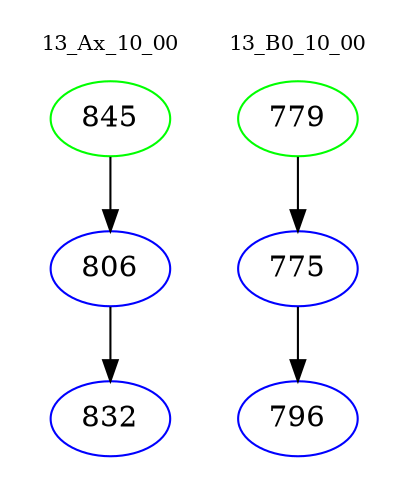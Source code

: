 digraph{
subgraph cluster_0 {
color = white
label = "13_Ax_10_00";
fontsize=10;
T0_845 [label="845", color="green"]
T0_845 -> T0_806 [color="black"]
T0_806 [label="806", color="blue"]
T0_806 -> T0_832 [color="black"]
T0_832 [label="832", color="blue"]
}
subgraph cluster_1 {
color = white
label = "13_B0_10_00";
fontsize=10;
T1_779 [label="779", color="green"]
T1_779 -> T1_775 [color="black"]
T1_775 [label="775", color="blue"]
T1_775 -> T1_796 [color="black"]
T1_796 [label="796", color="blue"]
}
}
